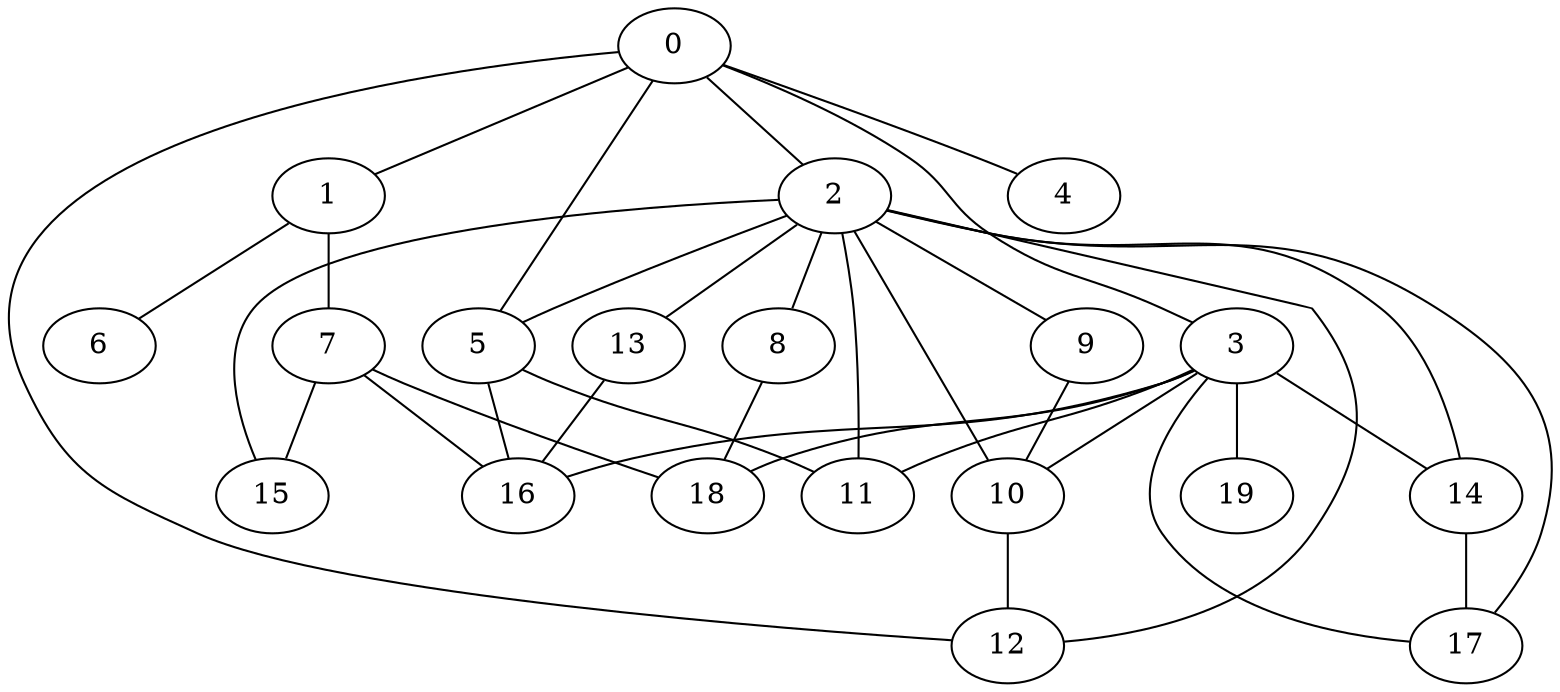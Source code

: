 
graph graphname {
    0 -- 1
0 -- 2
0 -- 3
0 -- 4
0 -- 5
0 -- 12
1 -- 6
1 -- 7
2 -- 8
2 -- 9
2 -- 10
2 -- 11
2 -- 12
2 -- 13
2 -- 14
2 -- 15
2 -- 5
2 -- 17
3 -- 16
3 -- 18
3 -- 19
3 -- 17
3 -- 14
3 -- 10
3 -- 11
5 -- 16
5 -- 11
7 -- 15
7 -- 16
7 -- 18
8 -- 18
9 -- 10
10 -- 12
13 -- 16
14 -- 17

}
